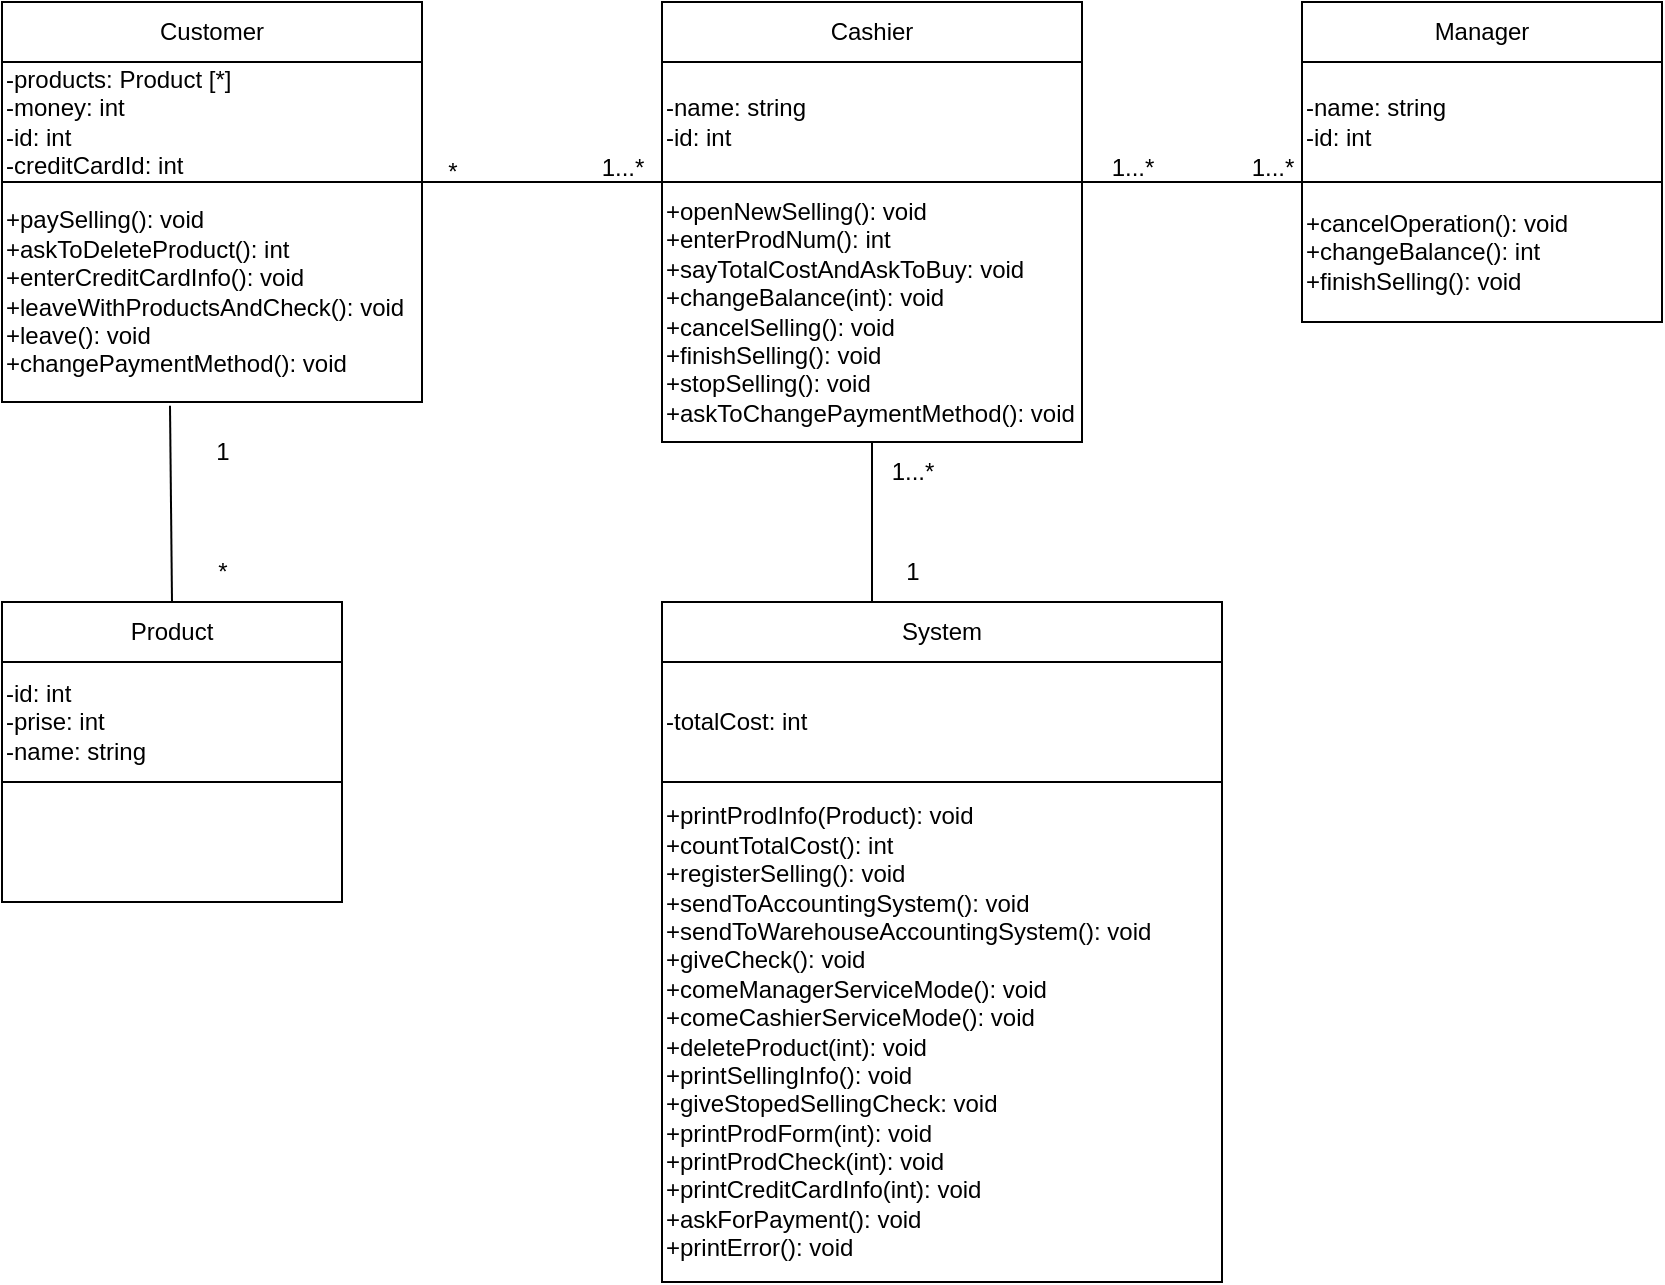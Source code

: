 <mxfile version="26.0.10">
  <diagram name="Страница — 1" id="Qd3DFPTV691y5WmcSN8i">
    <mxGraphModel dx="1434" dy="780" grid="1" gridSize="10" guides="1" tooltips="1" connect="1" arrows="1" fold="1" page="1" pageScale="1" pageWidth="827" pageHeight="1169" math="0" shadow="0">
      <root>
        <mxCell id="0" />
        <mxCell id="1" parent="0" />
        <mxCell id="EoGGfO9vY8UW_5OqNSyN-1" value="Customer" style="rounded=0;whiteSpace=wrap;html=1;" vertex="1" parent="1">
          <mxGeometry x="40" y="40" width="210" height="30" as="geometry" />
        </mxCell>
        <mxCell id="EoGGfO9vY8UW_5OqNSyN-2" value="-products: Product [*]&lt;div&gt;-money: int&lt;/div&gt;&lt;div&gt;-id: int&lt;/div&gt;&lt;div&gt;-creditCardId: int&lt;/div&gt;" style="rounded=0;whiteSpace=wrap;html=1;align=left;" vertex="1" parent="1">
          <mxGeometry x="40" y="70" width="210" height="60" as="geometry" />
        </mxCell>
        <mxCell id="EoGGfO9vY8UW_5OqNSyN-3" value="Cashier" style="rounded=0;whiteSpace=wrap;html=1;" vertex="1" parent="1">
          <mxGeometry x="370" y="40" width="210" height="30" as="geometry" />
        </mxCell>
        <mxCell id="EoGGfO9vY8UW_5OqNSyN-4" value="-name: string&lt;div&gt;-id: int&lt;/div&gt;" style="rounded=0;whiteSpace=wrap;html=1;align=left;" vertex="1" parent="1">
          <mxGeometry x="370" y="70" width="210" height="60" as="geometry" />
        </mxCell>
        <mxCell id="EoGGfO9vY8UW_5OqNSyN-5" value="System" style="rounded=0;whiteSpace=wrap;html=1;" vertex="1" parent="1">
          <mxGeometry x="370" y="340" width="280" height="30" as="geometry" />
        </mxCell>
        <mxCell id="EoGGfO9vY8UW_5OqNSyN-6" value="Product" style="rounded=0;whiteSpace=wrap;html=1;" vertex="1" parent="1">
          <mxGeometry x="40" y="340" width="170" height="30" as="geometry" />
        </mxCell>
        <mxCell id="EoGGfO9vY8UW_5OqNSyN-7" value="-id: int&lt;div&gt;-prise: int&lt;/div&gt;&lt;div&gt;-name: string&lt;/div&gt;" style="rounded=0;whiteSpace=wrap;html=1;align=left;" vertex="1" parent="1">
          <mxGeometry x="40" y="370" width="170" height="60" as="geometry" />
        </mxCell>
        <mxCell id="EoGGfO9vY8UW_5OqNSyN-8" value="-totalCost: int" style="rounded=0;whiteSpace=wrap;html=1;align=left;" vertex="1" parent="1">
          <mxGeometry x="370" y="370" width="280" height="60" as="geometry" />
        </mxCell>
        <mxCell id="EoGGfO9vY8UW_5OqNSyN-10" value="+paySelling(): void&lt;div&gt;+askToDeleteProduct(): int&lt;/div&gt;&lt;div&gt;+enterCreditCardInfo(): void&lt;/div&gt;&lt;div&gt;&lt;div&gt;+leaveWithProductsAnd&lt;span style=&quot;background-color: transparent; color: light-dark(rgb(0, 0, 0), rgb(255, 255, 255));&quot;&gt;Check(): void&lt;/span&gt;&lt;/div&gt;&lt;div&gt;+leave(): void&lt;/div&gt;&lt;/div&gt;&lt;div&gt;+changePaymentMethod(): void&lt;/div&gt;" style="rounded=0;whiteSpace=wrap;html=1;align=left;" vertex="1" parent="1">
          <mxGeometry x="40" y="130" width="210" height="110" as="geometry" />
        </mxCell>
        <mxCell id="EoGGfO9vY8UW_5OqNSyN-11" value="+openNewSelling(): void&lt;div&gt;+enterProdNum(): int&lt;/div&gt;&lt;div&gt;+sayTotalCostAndAskToBuy: void&lt;/div&gt;&lt;div&gt;+changeBalance(int): void&lt;/div&gt;&lt;div&gt;+cancelSelling(): void&lt;/div&gt;&lt;div&gt;+finishSelling(): void&lt;/div&gt;&lt;div&gt;+stopSelling(): void&lt;/div&gt;&lt;div&gt;+askToChangePaymentMethod(): void&lt;/div&gt;" style="rounded=0;whiteSpace=wrap;html=1;align=left;" vertex="1" parent="1">
          <mxGeometry x="370" y="130" width="210" height="130" as="geometry" />
        </mxCell>
        <mxCell id="EoGGfO9vY8UW_5OqNSyN-12" value="+printProdInfo(Product): void&lt;div&gt;+countTotalCost(): int&lt;/div&gt;&lt;div&gt;+registerSelling(): void&lt;/div&gt;&lt;div&gt;+sendToAccountingSystem(): void&lt;/div&gt;&lt;div&gt;+sendToWarehouseAccountingSystem(): void&lt;/div&gt;&lt;div&gt;+giveCheck(): void&lt;/div&gt;&lt;div&gt;+comeManagerServiceMode(): void&lt;/div&gt;&lt;div&gt;+&lt;span style=&quot;background-color: transparent; color: light-dark(rgb(0, 0, 0), rgb(255, 255, 255));&quot;&gt;comeCashierServiceMode(): void&lt;/span&gt;&lt;/div&gt;&lt;div&gt;+deleteProduct(int): void&lt;span style=&quot;background-color: transparent; color: light-dark(rgb(0, 0, 0), rgb(255, 255, 255));&quot;&gt;&lt;/span&gt;&lt;/div&gt;&lt;div&gt;+printSellingInfo(): void&lt;/div&gt;&lt;div&gt;+giveStopedSellingCheck: void&lt;/div&gt;&lt;div&gt;+printProdForm(int): void&lt;/div&gt;&lt;div&gt;+printProdCheck(int): void&lt;/div&gt;&lt;div&gt;+printCreditCardInfo(int): void&lt;/div&gt;&lt;div&gt;+askForPayment(): void&lt;/div&gt;&lt;div&gt;+printError(): void&lt;/div&gt;" style="rounded=0;whiteSpace=wrap;html=1;align=left;" vertex="1" parent="1">
          <mxGeometry x="370" y="430" width="280" height="250" as="geometry" />
        </mxCell>
        <mxCell id="EoGGfO9vY8UW_5OqNSyN-13" value="" style="rounded=0;whiteSpace=wrap;html=1;" vertex="1" parent="1">
          <mxGeometry x="40" y="430" width="170" height="60" as="geometry" />
        </mxCell>
        <mxCell id="EoGGfO9vY8UW_5OqNSyN-15" value="Manager" style="rounded=0;whiteSpace=wrap;html=1;" vertex="1" parent="1">
          <mxGeometry x="690" y="40" width="180" height="30" as="geometry" />
        </mxCell>
        <mxCell id="EoGGfO9vY8UW_5OqNSyN-16" value="-name: string&lt;div&gt;-id: int&lt;/div&gt;" style="rounded=0;whiteSpace=wrap;html=1;align=left;" vertex="1" parent="1">
          <mxGeometry x="690" y="70" width="180" height="60" as="geometry" />
        </mxCell>
        <mxCell id="EoGGfO9vY8UW_5OqNSyN-17" value="+cancelOperation(): void&lt;div&gt;&lt;div&gt;+changeBalance(&lt;span style=&quot;background-color: transparent; color: light-dark(rgb(0, 0, 0), rgb(255, 255, 255));&quot;&gt;): int&lt;/span&gt;&lt;/div&gt;&lt;div&gt;+finishSelling(): void&lt;/div&gt;&lt;/div&gt;" style="rounded=0;whiteSpace=wrap;html=1;align=left;" vertex="1" parent="1">
          <mxGeometry x="690" y="130" width="180" height="70" as="geometry" />
        </mxCell>
        <mxCell id="EoGGfO9vY8UW_5OqNSyN-19" value="" style="endArrow=none;html=1;rounded=0;exitX=0.5;exitY=0;exitDx=0;exitDy=0;entryX=0.4;entryY=1.017;entryDx=0;entryDy=0;entryPerimeter=0;" edge="1" parent="1" source="EoGGfO9vY8UW_5OqNSyN-6" target="EoGGfO9vY8UW_5OqNSyN-10">
          <mxGeometry width="50" height="50" relative="1" as="geometry">
            <mxPoint x="370" y="320" as="sourcePoint" />
            <mxPoint x="420" y="270" as="targetPoint" />
          </mxGeometry>
        </mxCell>
        <mxCell id="EoGGfO9vY8UW_5OqNSyN-20" value="1" style="text;html=1;align=center;verticalAlign=middle;resizable=0;points=[];autosize=1;strokeColor=none;fillColor=none;" vertex="1" parent="1">
          <mxGeometry x="135" y="250" width="30" height="30" as="geometry" />
        </mxCell>
        <mxCell id="EoGGfO9vY8UW_5OqNSyN-21" value="*" style="text;html=1;align=center;verticalAlign=middle;resizable=0;points=[];autosize=1;strokeColor=none;fillColor=none;" vertex="1" parent="1">
          <mxGeometry x="135" y="310" width="30" height="30" as="geometry" />
        </mxCell>
        <mxCell id="EoGGfO9vY8UW_5OqNSyN-22" value="" style="endArrow=none;html=1;rounded=0;exitX=1;exitY=0;exitDx=0;exitDy=0;entryX=0;entryY=0;entryDx=0;entryDy=0;" edge="1" parent="1" source="EoGGfO9vY8UW_5OqNSyN-10" target="EoGGfO9vY8UW_5OqNSyN-11">
          <mxGeometry width="50" height="50" relative="1" as="geometry">
            <mxPoint x="370" y="320" as="sourcePoint" />
            <mxPoint x="420" y="270" as="targetPoint" />
          </mxGeometry>
        </mxCell>
        <mxCell id="EoGGfO9vY8UW_5OqNSyN-23" value="" style="endArrow=none;html=1;rounded=0;exitX=1;exitY=0;exitDx=0;exitDy=0;entryX=0;entryY=0;entryDx=0;entryDy=0;" edge="1" parent="1" source="EoGGfO9vY8UW_5OqNSyN-11" target="EoGGfO9vY8UW_5OqNSyN-17">
          <mxGeometry width="50" height="50" relative="1" as="geometry">
            <mxPoint x="370" y="320" as="sourcePoint" />
            <mxPoint x="420" y="270" as="targetPoint" />
          </mxGeometry>
        </mxCell>
        <mxCell id="EoGGfO9vY8UW_5OqNSyN-24" value="*" style="text;html=1;align=center;verticalAlign=middle;resizable=0;points=[];autosize=1;strokeColor=none;fillColor=none;" vertex="1" parent="1">
          <mxGeometry x="250" y="110" width="30" height="30" as="geometry" />
        </mxCell>
        <mxCell id="EoGGfO9vY8UW_5OqNSyN-26" value="1...*" style="text;html=1;align=center;verticalAlign=middle;resizable=0;points=[];autosize=1;strokeColor=none;fillColor=none;" vertex="1" parent="1">
          <mxGeometry x="330" y="108" width="40" height="30" as="geometry" />
        </mxCell>
        <mxCell id="EoGGfO9vY8UW_5OqNSyN-27" value="1...*" style="text;html=1;align=center;verticalAlign=middle;resizable=0;points=[];autosize=1;strokeColor=none;fillColor=none;" vertex="1" parent="1">
          <mxGeometry x="585" y="108" width="40" height="30" as="geometry" />
        </mxCell>
        <mxCell id="EoGGfO9vY8UW_5OqNSyN-29" value="1...*" style="text;html=1;align=center;verticalAlign=middle;resizable=0;points=[];autosize=1;strokeColor=none;fillColor=none;" vertex="1" parent="1">
          <mxGeometry x="655" y="108" width="40" height="30" as="geometry" />
        </mxCell>
        <mxCell id="EoGGfO9vY8UW_5OqNSyN-31" value="" style="endArrow=none;html=1;rounded=0;exitX=0.5;exitY=1;exitDx=0;exitDy=0;" edge="1" parent="1" source="EoGGfO9vY8UW_5OqNSyN-11">
          <mxGeometry width="50" height="50" relative="1" as="geometry">
            <mxPoint x="370" y="320" as="sourcePoint" />
            <mxPoint x="475" y="340" as="targetPoint" />
          </mxGeometry>
        </mxCell>
        <mxCell id="EoGGfO9vY8UW_5OqNSyN-32" value="1...*" style="text;html=1;align=center;verticalAlign=middle;resizable=0;points=[];autosize=1;strokeColor=none;fillColor=none;" vertex="1" parent="1">
          <mxGeometry x="475" y="260" width="40" height="30" as="geometry" />
        </mxCell>
        <mxCell id="EoGGfO9vY8UW_5OqNSyN-33" value="1" style="text;html=1;align=center;verticalAlign=middle;resizable=0;points=[];autosize=1;strokeColor=none;fillColor=none;" vertex="1" parent="1">
          <mxGeometry x="480" y="310" width="30" height="30" as="geometry" />
        </mxCell>
      </root>
    </mxGraphModel>
  </diagram>
</mxfile>
